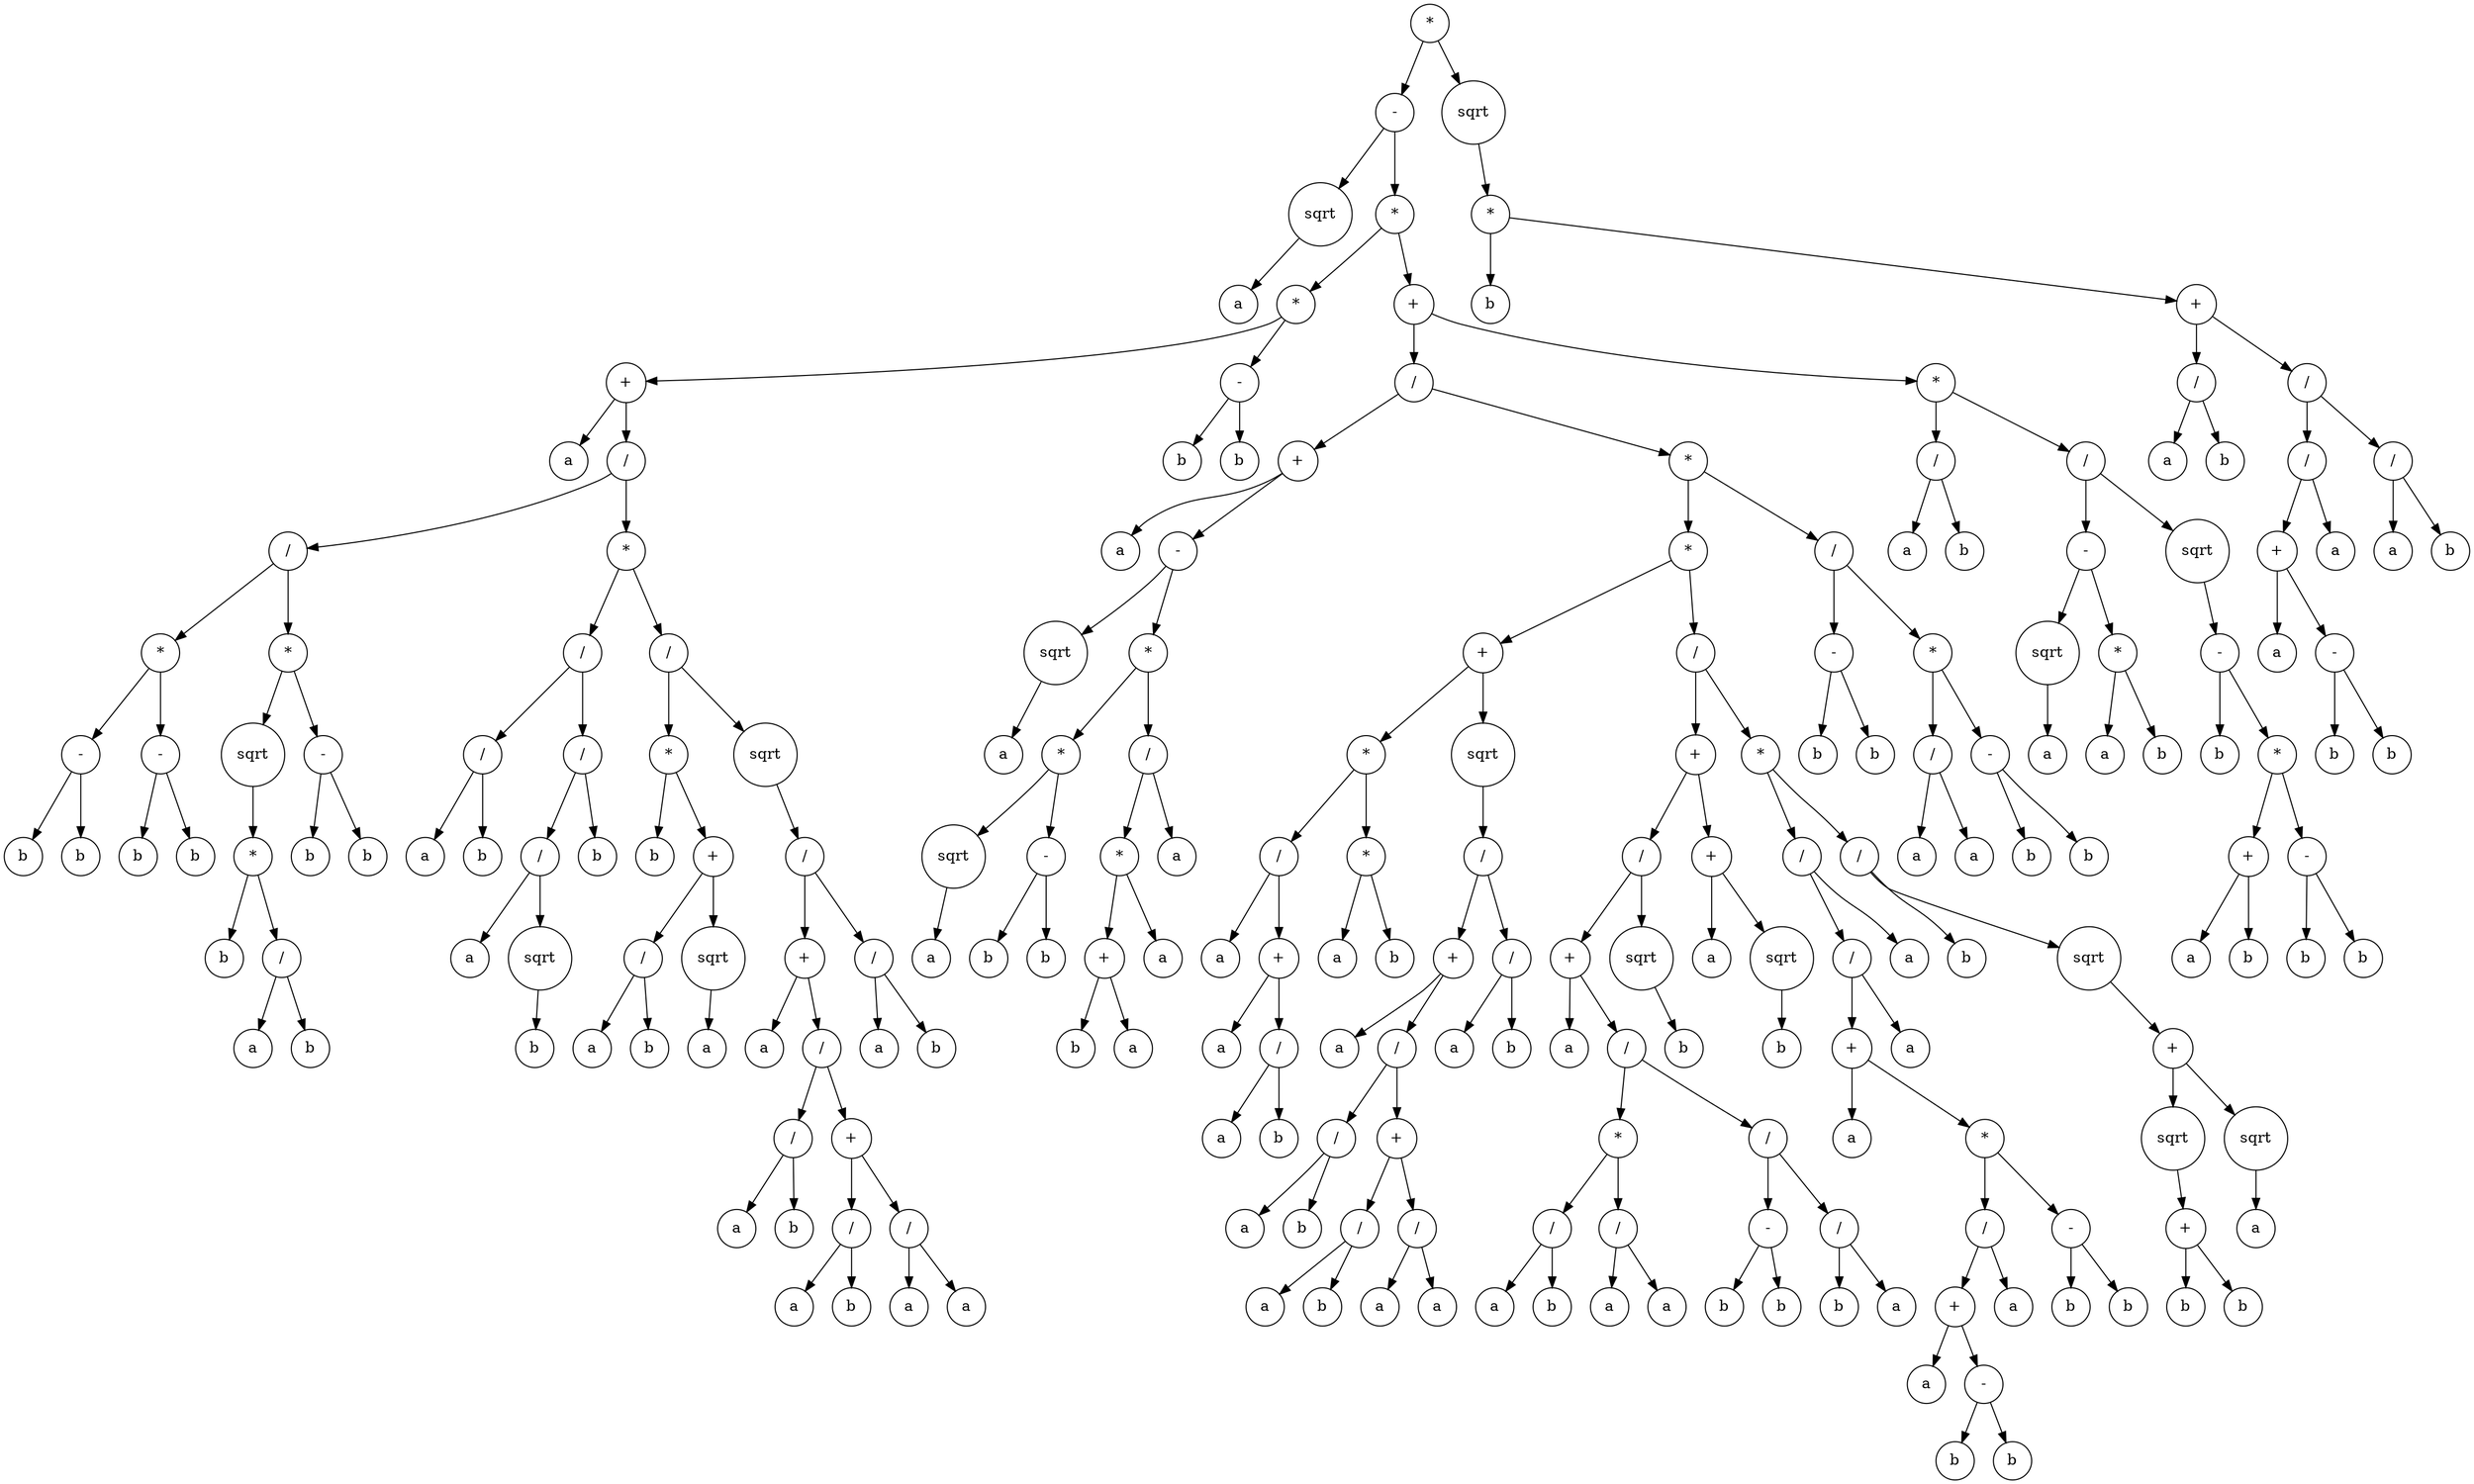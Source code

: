 digraph g {
graph [ordering=out];
node [shape=circle];
n[label = "*"];
n0[label = "-"];
n00[label = "sqrt"];
n000[label = "a"];
n00 -> n000;
n0 -> n00;
n01[label = "*"];
n010[label = "*"];
n0100[label = "+"];
n01000[label = "a"];
n0100 -> n01000;
n01001[label = "/"];
n010010[label = "/"];
n0100100[label = "*"];
n01001000[label = "-"];
n010010000[label = "b"];
n01001000 -> n010010000;
n010010001[label = "b"];
n01001000 -> n010010001;
n0100100 -> n01001000;
n01001001[label = "-"];
n010010010[label = "b"];
n01001001 -> n010010010;
n010010011[label = "b"];
n01001001 -> n010010011;
n0100100 -> n01001001;
n010010 -> n0100100;
n0100101[label = "*"];
n01001010[label = "sqrt"];
n010010100[label = "*"];
n0100101000[label = "b"];
n010010100 -> n0100101000;
n0100101001[label = "/"];
n01001010010[label = "a"];
n0100101001 -> n01001010010;
n01001010011[label = "b"];
n0100101001 -> n01001010011;
n010010100 -> n0100101001;
n01001010 -> n010010100;
n0100101 -> n01001010;
n01001011[label = "-"];
n010010110[label = "b"];
n01001011 -> n010010110;
n010010111[label = "b"];
n01001011 -> n010010111;
n0100101 -> n01001011;
n010010 -> n0100101;
n01001 -> n010010;
n010011[label = "*"];
n0100110[label = "/"];
n01001100[label = "/"];
n010011000[label = "a"];
n01001100 -> n010011000;
n010011001[label = "b"];
n01001100 -> n010011001;
n0100110 -> n01001100;
n01001101[label = "/"];
n010011010[label = "/"];
n0100110100[label = "a"];
n010011010 -> n0100110100;
n0100110101[label = "sqrt"];
n01001101010[label = "b"];
n0100110101 -> n01001101010;
n010011010 -> n0100110101;
n01001101 -> n010011010;
n010011011[label = "b"];
n01001101 -> n010011011;
n0100110 -> n01001101;
n010011 -> n0100110;
n0100111[label = "/"];
n01001110[label = "*"];
n010011100[label = "b"];
n01001110 -> n010011100;
n010011101[label = "+"];
n0100111010[label = "/"];
n01001110100[label = "a"];
n0100111010 -> n01001110100;
n01001110101[label = "b"];
n0100111010 -> n01001110101;
n010011101 -> n0100111010;
n0100111011[label = "sqrt"];
n01001110110[label = "a"];
n0100111011 -> n01001110110;
n010011101 -> n0100111011;
n01001110 -> n010011101;
n0100111 -> n01001110;
n01001111[label = "sqrt"];
n010011110[label = "/"];
n0100111100[label = "+"];
n01001111000[label = "a"];
n0100111100 -> n01001111000;
n01001111001[label = "/"];
n010011110010[label = "/"];
n0100111100100[label = "a"];
n010011110010 -> n0100111100100;
n0100111100101[label = "b"];
n010011110010 -> n0100111100101;
n01001111001 -> n010011110010;
n010011110011[label = "+"];
n0100111100110[label = "/"];
n01001111001100[label = "a"];
n0100111100110 -> n01001111001100;
n01001111001101[label = "b"];
n0100111100110 -> n01001111001101;
n010011110011 -> n0100111100110;
n0100111100111[label = "/"];
n01001111001110[label = "a"];
n0100111100111 -> n01001111001110;
n01001111001111[label = "a"];
n0100111100111 -> n01001111001111;
n010011110011 -> n0100111100111;
n01001111001 -> n010011110011;
n0100111100 -> n01001111001;
n010011110 -> n0100111100;
n0100111101[label = "/"];
n01001111010[label = "a"];
n0100111101 -> n01001111010;
n01001111011[label = "b"];
n0100111101 -> n01001111011;
n010011110 -> n0100111101;
n01001111 -> n010011110;
n0100111 -> n01001111;
n010011 -> n0100111;
n01001 -> n010011;
n0100 -> n01001;
n010 -> n0100;
n0101[label = "-"];
n01010[label = "b"];
n0101 -> n01010;
n01011[label = "b"];
n0101 -> n01011;
n010 -> n0101;
n01 -> n010;
n011[label = "+"];
n0110[label = "/"];
n01100[label = "+"];
n011000[label = "a"];
n01100 -> n011000;
n011001[label = "-"];
n0110010[label = "sqrt"];
n01100100[label = "a"];
n0110010 -> n01100100;
n011001 -> n0110010;
n0110011[label = "*"];
n01100110[label = "*"];
n011001100[label = "sqrt"];
n0110011000[label = "a"];
n011001100 -> n0110011000;
n01100110 -> n011001100;
n011001101[label = "-"];
n0110011010[label = "b"];
n011001101 -> n0110011010;
n0110011011[label = "b"];
n011001101 -> n0110011011;
n01100110 -> n011001101;
n0110011 -> n01100110;
n01100111[label = "/"];
n011001110[label = "*"];
n0110011100[label = "+"];
n01100111000[label = "b"];
n0110011100 -> n01100111000;
n01100111001[label = "a"];
n0110011100 -> n01100111001;
n011001110 -> n0110011100;
n0110011101[label = "a"];
n011001110 -> n0110011101;
n01100111 -> n011001110;
n011001111[label = "a"];
n01100111 -> n011001111;
n0110011 -> n01100111;
n011001 -> n0110011;
n01100 -> n011001;
n0110 -> n01100;
n01101[label = "*"];
n011010[label = "*"];
n0110100[label = "+"];
n01101000[label = "*"];
n011010000[label = "/"];
n0110100000[label = "a"];
n011010000 -> n0110100000;
n0110100001[label = "+"];
n01101000010[label = "a"];
n0110100001 -> n01101000010;
n01101000011[label = "/"];
n011010000110[label = "a"];
n01101000011 -> n011010000110;
n011010000111[label = "b"];
n01101000011 -> n011010000111;
n0110100001 -> n01101000011;
n011010000 -> n0110100001;
n01101000 -> n011010000;
n011010001[label = "*"];
n0110100010[label = "a"];
n011010001 -> n0110100010;
n0110100011[label = "b"];
n011010001 -> n0110100011;
n01101000 -> n011010001;
n0110100 -> n01101000;
n01101001[label = "sqrt"];
n011010010[label = "/"];
n0110100100[label = "+"];
n01101001000[label = "a"];
n0110100100 -> n01101001000;
n01101001001[label = "/"];
n011010010010[label = "/"];
n0110100100100[label = "a"];
n011010010010 -> n0110100100100;
n0110100100101[label = "b"];
n011010010010 -> n0110100100101;
n01101001001 -> n011010010010;
n011010010011[label = "+"];
n0110100100110[label = "/"];
n01101001001100[label = "a"];
n0110100100110 -> n01101001001100;
n01101001001101[label = "b"];
n0110100100110 -> n01101001001101;
n011010010011 -> n0110100100110;
n0110100100111[label = "/"];
n01101001001110[label = "a"];
n0110100100111 -> n01101001001110;
n01101001001111[label = "a"];
n0110100100111 -> n01101001001111;
n011010010011 -> n0110100100111;
n01101001001 -> n011010010011;
n0110100100 -> n01101001001;
n011010010 -> n0110100100;
n0110100101[label = "/"];
n01101001010[label = "a"];
n0110100101 -> n01101001010;
n01101001011[label = "b"];
n0110100101 -> n01101001011;
n011010010 -> n0110100101;
n01101001 -> n011010010;
n0110100 -> n01101001;
n011010 -> n0110100;
n0110101[label = "/"];
n01101010[label = "+"];
n011010100[label = "/"];
n0110101000[label = "+"];
n01101010000[label = "a"];
n0110101000 -> n01101010000;
n01101010001[label = "/"];
n011010100010[label = "*"];
n0110101000100[label = "/"];
n01101010001000[label = "a"];
n0110101000100 -> n01101010001000;
n01101010001001[label = "b"];
n0110101000100 -> n01101010001001;
n011010100010 -> n0110101000100;
n0110101000101[label = "/"];
n01101010001010[label = "a"];
n0110101000101 -> n01101010001010;
n01101010001011[label = "a"];
n0110101000101 -> n01101010001011;
n011010100010 -> n0110101000101;
n01101010001 -> n011010100010;
n011010100011[label = "/"];
n0110101000110[label = "-"];
n01101010001100[label = "b"];
n0110101000110 -> n01101010001100;
n01101010001101[label = "b"];
n0110101000110 -> n01101010001101;
n011010100011 -> n0110101000110;
n0110101000111[label = "/"];
n01101010001110[label = "b"];
n0110101000111 -> n01101010001110;
n01101010001111[label = "a"];
n0110101000111 -> n01101010001111;
n011010100011 -> n0110101000111;
n01101010001 -> n011010100011;
n0110101000 -> n01101010001;
n011010100 -> n0110101000;
n0110101001[label = "sqrt"];
n01101010010[label = "b"];
n0110101001 -> n01101010010;
n011010100 -> n0110101001;
n01101010 -> n011010100;
n011010101[label = "+"];
n0110101010[label = "a"];
n011010101 -> n0110101010;
n0110101011[label = "sqrt"];
n01101010110[label = "b"];
n0110101011 -> n01101010110;
n011010101 -> n0110101011;
n01101010 -> n011010101;
n0110101 -> n01101010;
n01101011[label = "*"];
n011010110[label = "/"];
n0110101100[label = "/"];
n01101011000[label = "+"];
n011010110000[label = "a"];
n01101011000 -> n011010110000;
n011010110001[label = "*"];
n0110101100010[label = "/"];
n01101011000100[label = "+"];
n011010110001000[label = "a"];
n01101011000100 -> n011010110001000;
n011010110001001[label = "-"];
n0110101100010010[label = "b"];
n011010110001001 -> n0110101100010010;
n0110101100010011[label = "b"];
n011010110001001 -> n0110101100010011;
n01101011000100 -> n011010110001001;
n0110101100010 -> n01101011000100;
n01101011000101[label = "a"];
n0110101100010 -> n01101011000101;
n011010110001 -> n0110101100010;
n0110101100011[label = "-"];
n01101011000110[label = "b"];
n0110101100011 -> n01101011000110;
n01101011000111[label = "b"];
n0110101100011 -> n01101011000111;
n011010110001 -> n0110101100011;
n01101011000 -> n011010110001;
n0110101100 -> n01101011000;
n01101011001[label = "a"];
n0110101100 -> n01101011001;
n011010110 -> n0110101100;
n0110101101[label = "a"];
n011010110 -> n0110101101;
n01101011 -> n011010110;
n011010111[label = "/"];
n0110101110[label = "b"];
n011010111 -> n0110101110;
n0110101111[label = "sqrt"];
n01101011110[label = "+"];
n011010111100[label = "sqrt"];
n0110101111000[label = "+"];
n01101011110000[label = "b"];
n0110101111000 -> n01101011110000;
n01101011110001[label = "b"];
n0110101111000 -> n01101011110001;
n011010111100 -> n0110101111000;
n01101011110 -> n011010111100;
n011010111101[label = "sqrt"];
n0110101111010[label = "a"];
n011010111101 -> n0110101111010;
n01101011110 -> n011010111101;
n0110101111 -> n01101011110;
n011010111 -> n0110101111;
n01101011 -> n011010111;
n0110101 -> n01101011;
n011010 -> n0110101;
n01101 -> n011010;
n011011[label = "/"];
n0110110[label = "-"];
n01101100[label = "b"];
n0110110 -> n01101100;
n01101101[label = "b"];
n0110110 -> n01101101;
n011011 -> n0110110;
n0110111[label = "*"];
n01101110[label = "/"];
n011011100[label = "a"];
n01101110 -> n011011100;
n011011101[label = "a"];
n01101110 -> n011011101;
n0110111 -> n01101110;
n01101111[label = "-"];
n011011110[label = "b"];
n01101111 -> n011011110;
n011011111[label = "b"];
n01101111 -> n011011111;
n0110111 -> n01101111;
n011011 -> n0110111;
n01101 -> n011011;
n0110 -> n01101;
n011 -> n0110;
n0111[label = "*"];
n01110[label = "/"];
n011100[label = "a"];
n01110 -> n011100;
n011101[label = "b"];
n01110 -> n011101;
n0111 -> n01110;
n01111[label = "/"];
n011110[label = "-"];
n0111100[label = "sqrt"];
n01111000[label = "a"];
n0111100 -> n01111000;
n011110 -> n0111100;
n0111101[label = "*"];
n01111010[label = "a"];
n0111101 -> n01111010;
n01111011[label = "b"];
n0111101 -> n01111011;
n011110 -> n0111101;
n01111 -> n011110;
n011111[label = "sqrt"];
n0111110[label = "-"];
n01111100[label = "b"];
n0111110 -> n01111100;
n01111101[label = "*"];
n011111010[label = "+"];
n0111110100[label = "a"];
n011111010 -> n0111110100;
n0111110101[label = "b"];
n011111010 -> n0111110101;
n01111101 -> n011111010;
n011111011[label = "-"];
n0111110110[label = "b"];
n011111011 -> n0111110110;
n0111110111[label = "b"];
n011111011 -> n0111110111;
n01111101 -> n011111011;
n0111110 -> n01111101;
n011111 -> n0111110;
n01111 -> n011111;
n0111 -> n01111;
n011 -> n0111;
n01 -> n011;
n0 -> n01;
n -> n0;
n1[label = "sqrt"];
n10[label = "*"];
n100[label = "b"];
n10 -> n100;
n101[label = "+"];
n1010[label = "/"];
n10100[label = "a"];
n1010 -> n10100;
n10101[label = "b"];
n1010 -> n10101;
n101 -> n1010;
n1011[label = "/"];
n10110[label = "/"];
n101100[label = "+"];
n1011000[label = "a"];
n101100 -> n1011000;
n1011001[label = "-"];
n10110010[label = "b"];
n1011001 -> n10110010;
n10110011[label = "b"];
n1011001 -> n10110011;
n101100 -> n1011001;
n10110 -> n101100;
n101101[label = "a"];
n10110 -> n101101;
n1011 -> n10110;
n10111[label = "/"];
n101110[label = "a"];
n10111 -> n101110;
n101111[label = "b"];
n10111 -> n101111;
n1011 -> n10111;
n101 -> n1011;
n10 -> n101;
n1 -> n10;
n -> n1;
}
